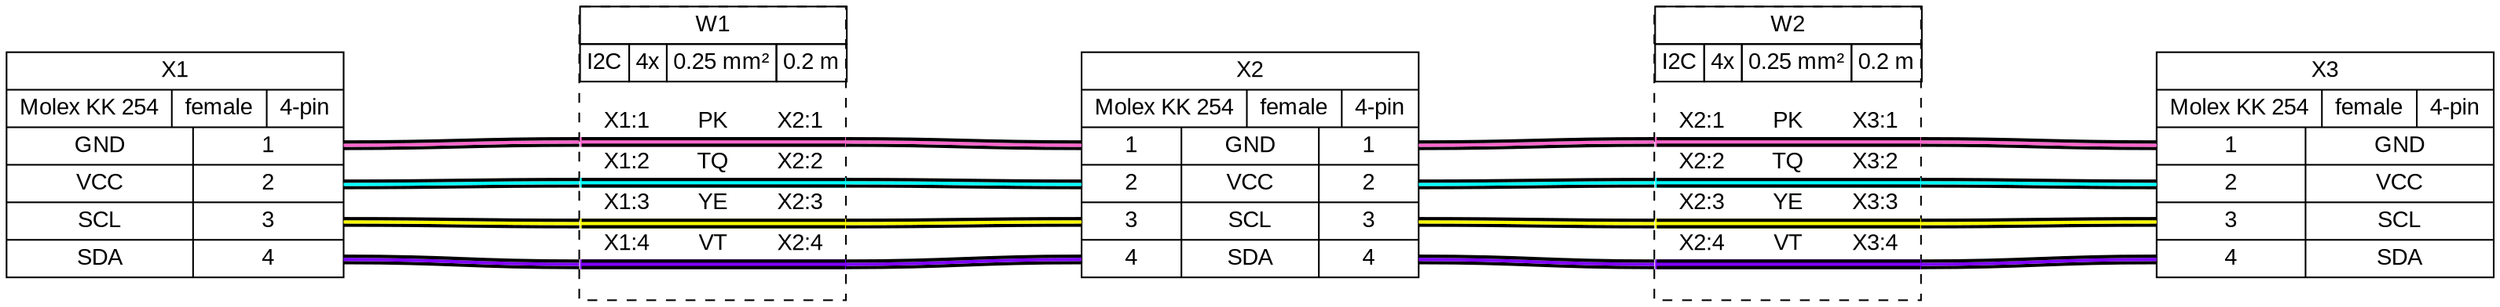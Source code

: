 graph {
// Graph generated by WireViz
// https://github.com/formatc1702/WireViz
	graph [bgcolor=white fontname=arial nodesep=0.33 rankdir=LR ranksep=2]
	node [fillcolor=white fontname=arial shape=record style=filled]
	edge [fontname=arial style=bold]
	X1 [label="X1|{Molex KK 254|female|4-pin}|{{GND|VCC|SCL|SDA}|{<p1r>1|<p2r>2|<p3r>3|<p4r>4}}"]
	X2 [label="X2|{Molex KK 254|female|4-pin}|{{<p1l>1|<p2l>2|<p3l>3|<p4l>4}|{GND|VCC|SCL|SDA}|{<p1r>1|<p2r>2|<p3r>3|<p4r>4}}"]
	X3 [label="X3|{Molex KK 254|female|4-pin}|{{<p1l>1|<p2l>2|<p3l>3|<p4l>4}|{GND|VCC|SCL|SDA}}"]
	edge [color="#000000:#ff66cc:#000000"]
	X1:p1r:e -- W1:w1:w
	W1:w1:e -- X2:p1l:w
	edge [color="#000000:#00ffff:#000000"]
	X1:p2r:e -- W1:w2:w
	W1:w2:e -- X2:p2l:w
	edge [color="#000000:#ffff00:#000000"]
	X1:p3r:e -- W1:w3:w
	W1:w3:e -- X2:p3l:w
	edge [color="#000000:#8000ff:#000000"]
	X1:p4r:e -- W1:w4:w
	W1:w4:e -- X2:p4l:w
	W1 [label=<<table border="0" cellspacing="0" cellpadding="0"><tr><td><table border="0" cellspacing="0" cellpadding="3" cellborder="1"><tr><td colspan="4">W1</td></tr><tr><td>I2C</td><td>4x</td><td>0.25 mm²</td><td>0.2 m</td></tr></table></td></tr><tr><td>&nbsp;</td></tr><tr><td><table border="0" cellspacing="0" cellborder="0"><tr><td>X1:1</td><td>PK</td><td>X2:1</td></tr><tr><td colspan="3" cellpadding="0" height="6" bgcolor="#ff66cc" border="2" sides="tb" port="w1"></td></tr><tr><td>X1:2</td><td>TQ</td><td>X2:2</td></tr><tr><td colspan="3" cellpadding="0" height="6" bgcolor="#00ffff" border="2" sides="tb" port="w2"></td></tr><tr><td>X1:3</td><td>YE</td><td>X2:3</td></tr><tr><td colspan="3" cellpadding="0" height="6" bgcolor="#ffff00" border="2" sides="tb" port="w3"></td></tr><tr><td>X1:4</td><td>VT</td><td>X2:4</td></tr><tr><td colspan="3" cellpadding="0" height="6" bgcolor="#8000ff" border="2" sides="tb" port="w4"></td></tr><tr><td>&nbsp;</td></tr></table></td></tr></table>> fillcolor=white margin=0 shape=box style="filled,dashed"]
	edge [color="#000000:#ff66cc:#000000"]
	X2:p1r:e -- W2:w1:w
	W2:w1:e -- X3:p1l:w
	edge [color="#000000:#00ffff:#000000"]
	X2:p2r:e -- W2:w2:w
	W2:w2:e -- X3:p2l:w
	edge [color="#000000:#ffff00:#000000"]
	X2:p3r:e -- W2:w3:w
	W2:w3:e -- X3:p3l:w
	edge [color="#000000:#8000ff:#000000"]
	X2:p4r:e -- W2:w4:w
	W2:w4:e -- X3:p4l:w
	W2 [label=<<table border="0" cellspacing="0" cellpadding="0"><tr><td><table border="0" cellspacing="0" cellpadding="3" cellborder="1"><tr><td colspan="4">W2</td></tr><tr><td>I2C</td><td>4x</td><td>0.25 mm²</td><td>0.2 m</td></tr></table></td></tr><tr><td>&nbsp;</td></tr><tr><td><table border="0" cellspacing="0" cellborder="0"><tr><td>X2:1</td><td>PK</td><td>X3:1</td></tr><tr><td colspan="3" cellpadding="0" height="6" bgcolor="#ff66cc" border="2" sides="tb" port="w1"></td></tr><tr><td>X2:2</td><td>TQ</td><td>X3:2</td></tr><tr><td colspan="3" cellpadding="0" height="6" bgcolor="#00ffff" border="2" sides="tb" port="w2"></td></tr><tr><td>X2:3</td><td>YE</td><td>X3:3</td></tr><tr><td colspan="3" cellpadding="0" height="6" bgcolor="#ffff00" border="2" sides="tb" port="w3"></td></tr><tr><td>X2:4</td><td>VT</td><td>X3:4</td></tr><tr><td colspan="3" cellpadding="0" height="6" bgcolor="#8000ff" border="2" sides="tb" port="w4"></td></tr><tr><td>&nbsp;</td></tr></table></td></tr></table>> fillcolor=white margin=0 shape=box style="filled,dashed"]
}
